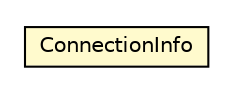 #!/usr/local/bin/dot
#
# Class diagram 
# Generated by UMLGraph version R5_6 (http://www.umlgraph.org/)
#

digraph G {
	edge [fontname="Helvetica",fontsize=10,labelfontname="Helvetica",labelfontsize=10];
	node [fontname="Helvetica",fontsize=10,shape=plaintext];
	nodesep=0.25;
	ranksep=0.5;
	// eu.itesla_project.iidm.network.Equipments.ConnectionInfo
	c2668 [label=<<table title="eu.itesla_project.iidm.network.Equipments.ConnectionInfo" border="0" cellborder="1" cellspacing="0" cellpadding="2" port="p" bgcolor="lemonChiffon" href="./Equipments.ConnectionInfo.html">
		<tr><td><table border="0" cellspacing="0" cellpadding="1">
<tr><td align="center" balign="center"> ConnectionInfo </td></tr>
		</table></td></tr>
		</table>>, URL="./Equipments.ConnectionInfo.html", fontname="Helvetica", fontcolor="black", fontsize=10.0];
}

